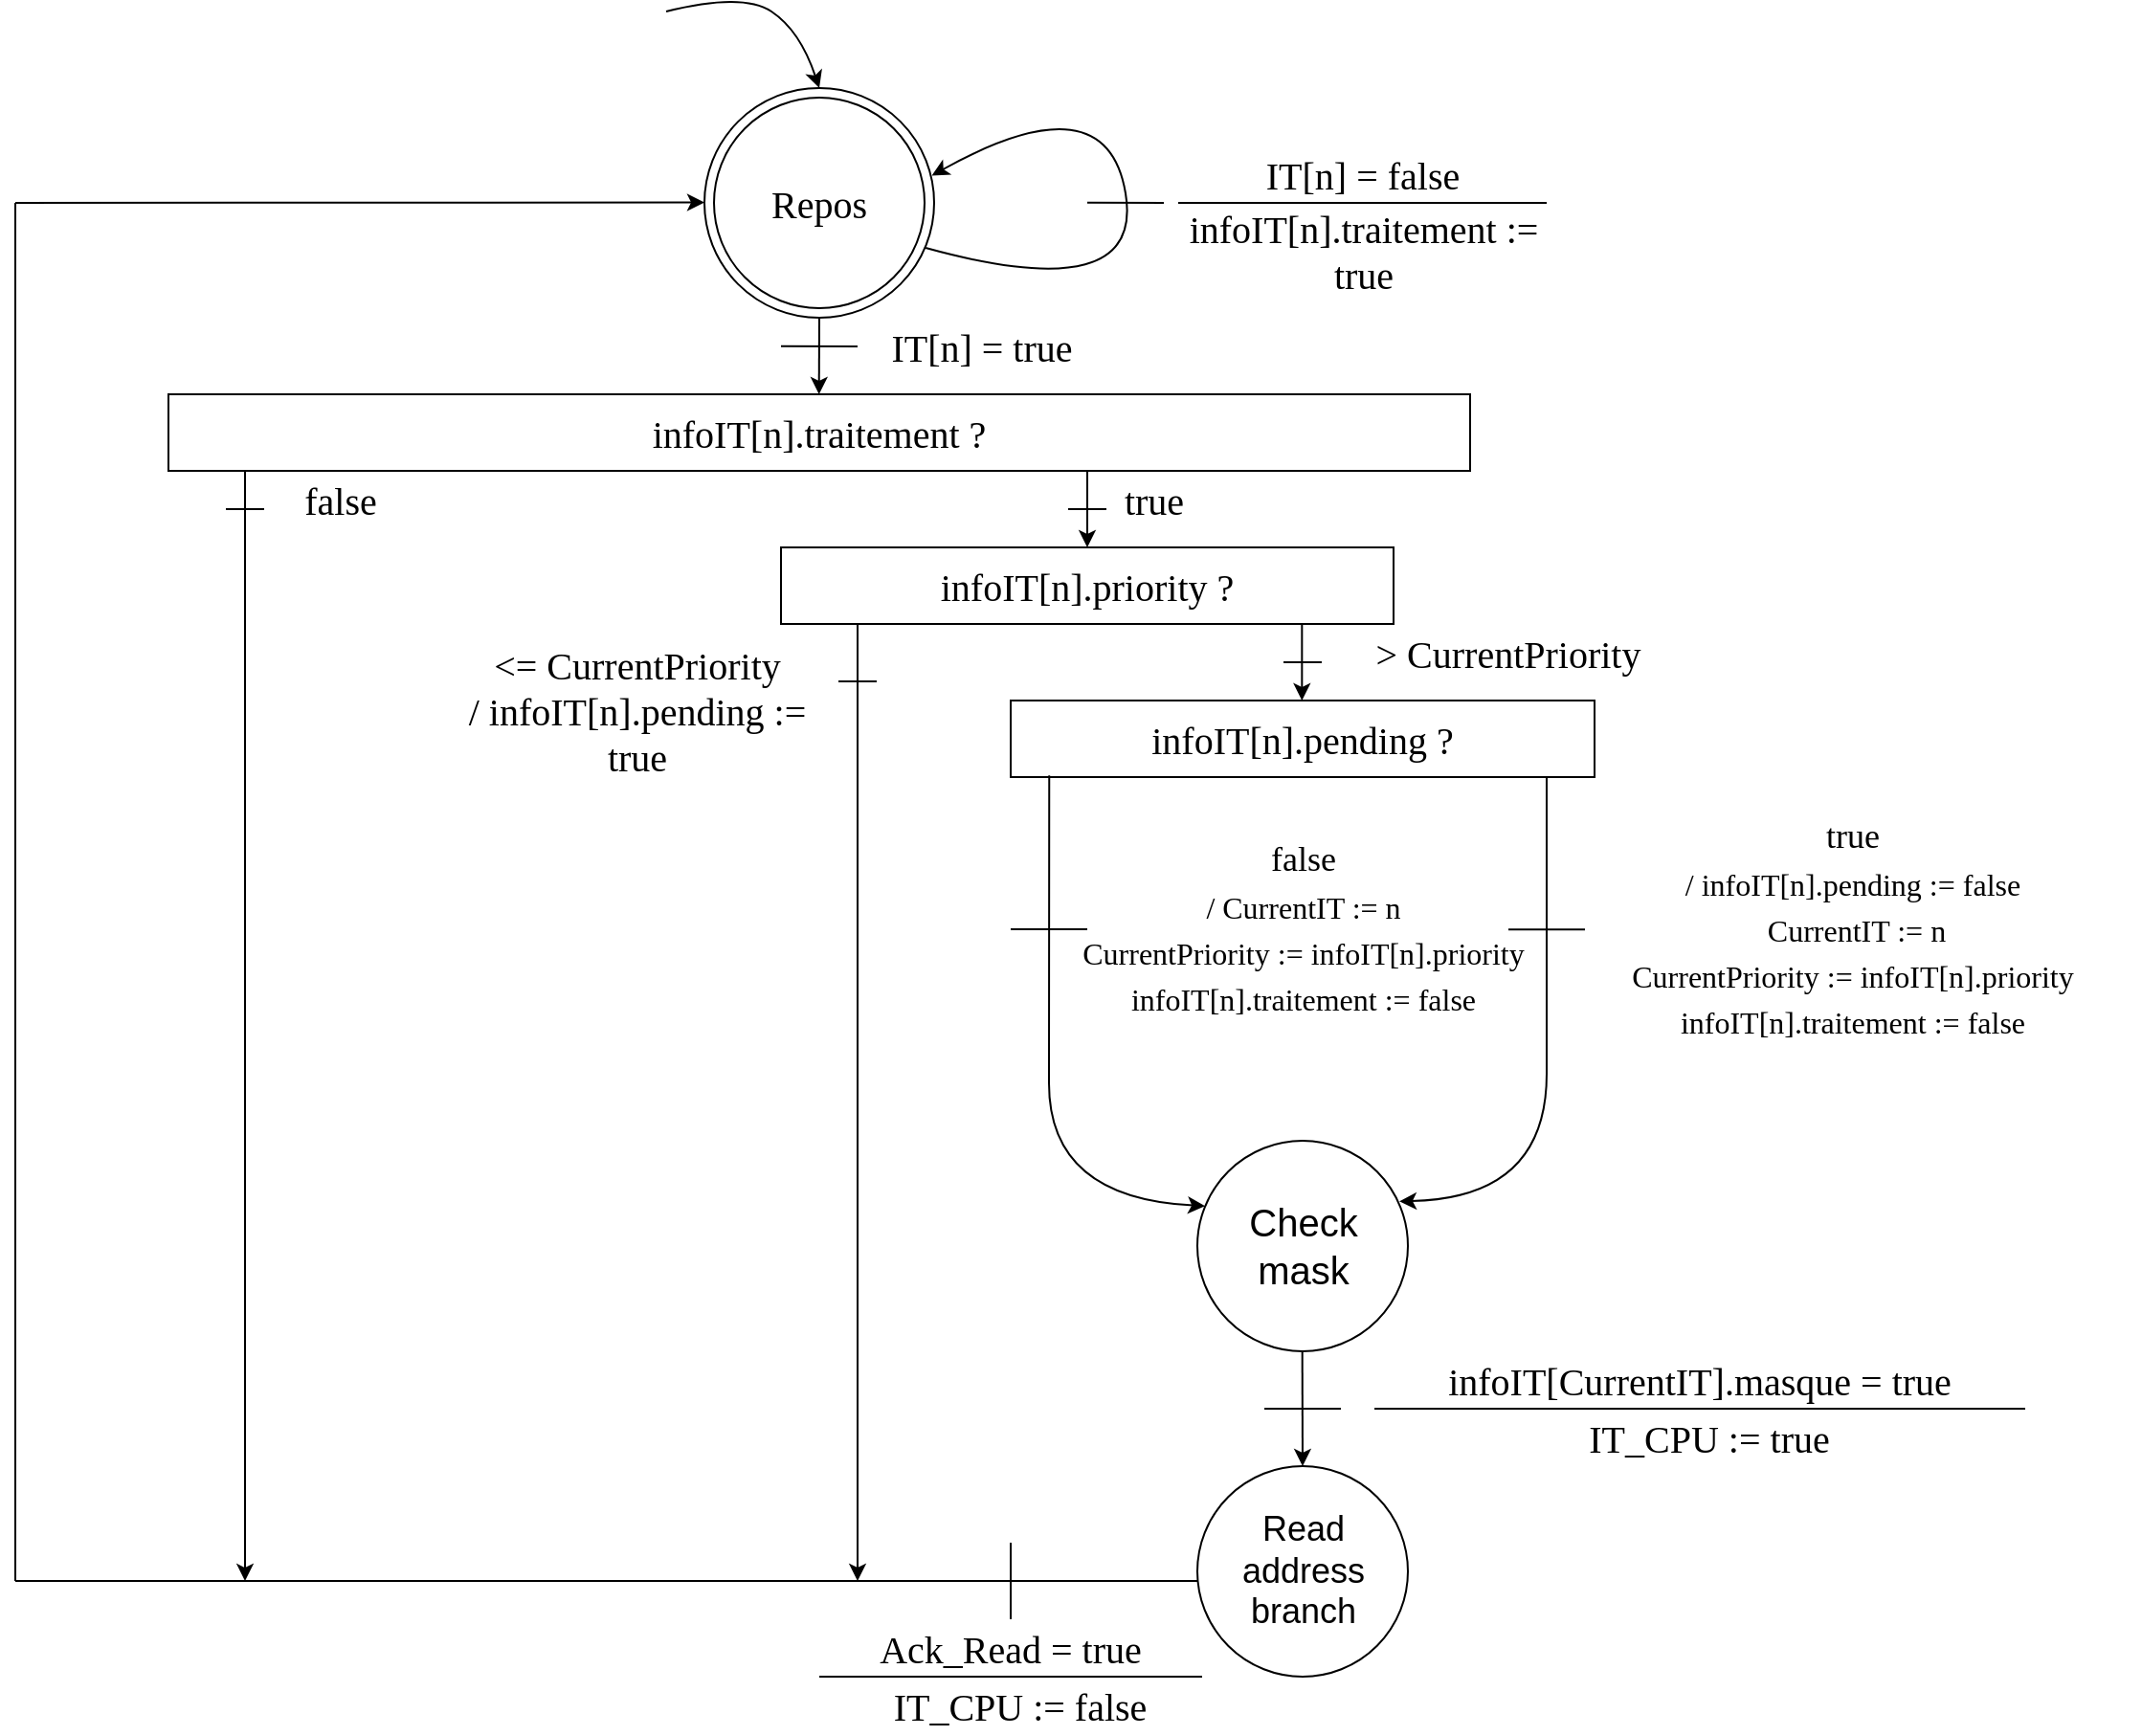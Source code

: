 <mxfile version="20.5.1" type="device"><diagram id="RnSXB4ztPK4sbELOv-OC" name="Page-1"><mxGraphModel dx="2905" dy="2085" grid="1" gridSize="10" guides="1" tooltips="1" connect="1" arrows="1" fold="1" page="1" pageScale="1" pageWidth="827" pageHeight="1169" math="0" shadow="0"><root><mxCell id="0"/><mxCell id="1" parent="0"/><mxCell id="3X1VC88lTME21mUWDEOx-1" value="" style="ellipse;whiteSpace=wrap;html=1;aspect=fixed;" parent="1" vertex="1"><mxGeometry x="360" y="40" width="120" height="120" as="geometry"/></mxCell><mxCell id="3X1VC88lTME21mUWDEOx-2" value="&lt;font style=&quot;font-size: 20px;&quot; face=&quot;Verdana&quot;&gt;Repos&lt;/font&gt;" style="ellipse;whiteSpace=wrap;html=1;aspect=fixed;" parent="1" vertex="1"><mxGeometry x="365" y="45" width="110" height="110" as="geometry"/></mxCell><mxCell id="3X1VC88lTME21mUWDEOx-3" value="" style="curved=1;endArrow=classic;html=1;rounded=0;fontFamily=Verdana;fontSize=20;entryX=0.5;entryY=0;entryDx=0;entryDy=0;" parent="1" target="3X1VC88lTME21mUWDEOx-1" edge="1"><mxGeometry width="50" height="50" relative="1" as="geometry"><mxPoint x="340" as="sourcePoint"/><mxPoint x="350" y="30" as="targetPoint"/><Array as="points"><mxPoint x="340"/><mxPoint x="380" y="-10"/><mxPoint x="410" y="10"/></Array></mxGeometry></mxCell><mxCell id="3X1VC88lTME21mUWDEOx-4" value="infoIT[n].traitement ?" style="rounded=0;whiteSpace=wrap;html=1;fontFamily=Verdana;fontSize=20;" parent="1" vertex="1"><mxGeometry x="80" y="200" width="680" height="40" as="geometry"/></mxCell><mxCell id="3X1VC88lTME21mUWDEOx-5" value="" style="endArrow=classic;html=1;rounded=0;fontFamily=Verdana;fontSize=20;exitX=0.5;exitY=1;exitDx=0;exitDy=0;" parent="1" source="3X1VC88lTME21mUWDEOx-1" edge="1"><mxGeometry width="50" height="50" relative="1" as="geometry"><mxPoint x="419.86" y="180" as="sourcePoint"/><mxPoint x="419.86" y="200" as="targetPoint"/></mxGeometry></mxCell><mxCell id="3X1VC88lTME21mUWDEOx-6" value="" style="endArrow=none;html=1;rounded=0;fontFamily=Verdana;fontSize=20;" parent="1" edge="1"><mxGeometry width="50" height="50" relative="1" as="geometry"><mxPoint x="400" y="174.88" as="sourcePoint"/><mxPoint x="440" y="175" as="targetPoint"/></mxGeometry></mxCell><mxCell id="3X1VC88lTME21mUWDEOx-8" value="IT[n] = true" style="text;html=1;strokeColor=none;fillColor=none;align=center;verticalAlign=middle;whiteSpace=wrap;rounded=0;fontFamily=Verdana;fontSize=20;" parent="1" vertex="1"><mxGeometry x="430" y="160" width="150" height="30" as="geometry"/></mxCell><mxCell id="l5-DGp3XUAXHfX1KW-th-2" value="" style="endArrow=classic;html=1;rounded=0;" edge="1" parent="1"><mxGeometry width="50" height="50" relative="1" as="geometry"><mxPoint x="560" y="240" as="sourcePoint"/><mxPoint x="560" y="280" as="targetPoint"/><Array as="points"><mxPoint x="560" y="250"/><mxPoint x="560" y="260"/></Array></mxGeometry></mxCell><mxCell id="l5-DGp3XUAXHfX1KW-th-3" value="" style="endArrow=none;html=1;rounded=0;" edge="1" parent="1"><mxGeometry width="50" height="50" relative="1" as="geometry"><mxPoint x="550" y="260" as="sourcePoint"/><mxPoint x="570" y="260" as="targetPoint"/></mxGeometry></mxCell><mxCell id="l5-DGp3XUAXHfX1KW-th-4" value="true" style="text;html=1;strokeColor=none;fillColor=none;align=center;verticalAlign=middle;whiteSpace=wrap;rounded=0;fontFamily=Verdana;fontSize=20;" vertex="1" parent="1"><mxGeometry x="520" y="240" width="150" height="30" as="geometry"/></mxCell><mxCell id="l5-DGp3XUAXHfX1KW-th-5" value="infoIT[n].priority ?" style="rounded=0;whiteSpace=wrap;html=1;fontFamily=Verdana;fontSize=20;" vertex="1" parent="1"><mxGeometry x="400" y="280" width="320" height="40" as="geometry"/></mxCell><mxCell id="l5-DGp3XUAXHfX1KW-th-6" value="" style="endArrow=classic;html=1;rounded=0;" edge="1" parent="1"><mxGeometry width="50" height="50" relative="1" as="geometry"><mxPoint x="672.16" y="320" as="sourcePoint"/><mxPoint x="672.16" y="360" as="targetPoint"/></mxGeometry></mxCell><mxCell id="l5-DGp3XUAXHfX1KW-th-7" value="" style="endArrow=none;html=1;rounded=0;" edge="1" parent="1"><mxGeometry width="50" height="50" relative="1" as="geometry"><mxPoint x="662.5" y="340" as="sourcePoint"/><mxPoint x="682.5" y="340" as="targetPoint"/></mxGeometry></mxCell><mxCell id="l5-DGp3XUAXHfX1KW-th-8" value="&amp;gt; CurrentPriority" style="text;html=1;strokeColor=none;fillColor=none;align=center;verticalAlign=middle;whiteSpace=wrap;rounded=0;fontFamily=Verdana;fontSize=20;" vertex="1" parent="1"><mxGeometry x="680" y="320" width="200" height="30" as="geometry"/></mxCell><mxCell id="l5-DGp3XUAXHfX1KW-th-9" value="infoIT[n].pending ?" style="rounded=0;whiteSpace=wrap;html=1;fontFamily=Verdana;fontSize=20;" vertex="1" parent="1"><mxGeometry x="520" y="360" width="305" height="40" as="geometry"/></mxCell><mxCell id="l5-DGp3XUAXHfX1KW-th-13" value="&lt;div&gt;&lt;font style=&quot;font-size: 18px;&quot;&gt;true&lt;/font&gt;&lt;/div&gt;&lt;div&gt;&lt;font size=&quot;3&quot;&gt;/ infoIT[n].pending := false&lt;/font&gt;&lt;/div&gt;&lt;div&gt;&lt;font size=&quot;3&quot;&gt;&amp;nbsp;CurrentIT := n&lt;/font&gt;&lt;/div&gt;&lt;div&gt;&lt;font size=&quot;3&quot;&gt;CurrentPriority := infoIT[n].priority&lt;/font&gt;&lt;/div&gt;&lt;div&gt;&lt;font size=&quot;3&quot;&gt;infoIT[n].traitement := false&lt;br&gt;&lt;/font&gt;&lt;/div&gt;&lt;div&gt;&lt;font size=&quot;3&quot;&gt;&lt;br&gt;&lt;/font&gt;&lt;/div&gt;" style="text;html=1;strokeColor=none;fillColor=none;align=center;verticalAlign=middle;whiteSpace=wrap;rounded=0;fontFamily=Verdana;fontSize=20;" vertex="1" parent="1"><mxGeometry x="810" y="440" width="300" height="100" as="geometry"/></mxCell><mxCell id="l5-DGp3XUAXHfX1KW-th-14" value="" style="endArrow=none;html=1;rounded=0;" edge="1" parent="1"><mxGeometry width="50" height="50" relative="1" as="geometry"><mxPoint x="780" y="479.66" as="sourcePoint"/><mxPoint x="820" y="479.66" as="targetPoint"/></mxGeometry></mxCell><mxCell id="l5-DGp3XUAXHfX1KW-th-15" value="" style="endArrow=none;html=1;rounded=0;" edge="1" parent="1"><mxGeometry width="50" height="50" relative="1" as="geometry"><mxPoint x="520" y="479.5" as="sourcePoint"/><mxPoint x="560" y="479.5" as="targetPoint"/></mxGeometry></mxCell><mxCell id="l5-DGp3XUAXHfX1KW-th-17" value="&lt;font style=&quot;font-size: 18px;&quot;&gt;false&lt;/font&gt;&lt;div&gt;&lt;font size=&quot;3&quot;&gt;/ CurrentIT := n&lt;/font&gt;&lt;/div&gt;&lt;div&gt;&lt;font size=&quot;3&quot;&gt;CurrentPriority := infoIT[n].priority&lt;/font&gt;&lt;/div&gt;&lt;div&gt;&lt;font size=&quot;3&quot;&gt;infoIT[n].traitement := false&lt;br&gt;&lt;/font&gt;&lt;/div&gt;&lt;div&gt;&lt;font size=&quot;3&quot;&gt;&lt;br&gt;&lt;/font&gt;&lt;/div&gt;" style="text;html=1;strokeColor=none;fillColor=none;align=center;verticalAlign=middle;whiteSpace=wrap;rounded=0;fontFamily=Verdana;fontSize=20;" vertex="1" parent="1"><mxGeometry x="552.5" y="440" width="240" height="100" as="geometry"/></mxCell><mxCell id="l5-DGp3XUAXHfX1KW-th-18" value="&lt;font style=&quot;font-size: 20px;&quot;&gt;Check&lt;br&gt;mask&lt;br&gt;&lt;/font&gt;" style="ellipse;whiteSpace=wrap;html=1;aspect=fixed;fontSize=18;" vertex="1" parent="1"><mxGeometry x="617.5" y="590" width="110" height="110" as="geometry"/></mxCell><mxCell id="l5-DGp3XUAXHfX1KW-th-19" value="" style="curved=1;endArrow=classic;html=1;rounded=0;fontSize=18;entryX=0.037;entryY=0.31;entryDx=0;entryDy=0;entryPerimeter=0;exitX=0.066;exitY=0.978;exitDx=0;exitDy=0;exitPerimeter=0;" edge="1" parent="1" source="l5-DGp3XUAXHfX1KW-th-9" target="l5-DGp3XUAXHfX1KW-th-18"><mxGeometry width="50" height="50" relative="1" as="geometry"><mxPoint x="540" y="420" as="sourcePoint"/><mxPoint x="760" y="560" as="targetPoint"/><Array as="points"><mxPoint x="540" y="500"/><mxPoint x="540" y="620"/></Array></mxGeometry></mxCell><mxCell id="l5-DGp3XUAXHfX1KW-th-20" value="" style="curved=1;endArrow=classic;html=1;rounded=0;fontSize=18;exitX=0.918;exitY=0.995;exitDx=0;exitDy=0;exitPerimeter=0;entryX=0.959;entryY=0.288;entryDx=0;entryDy=0;entryPerimeter=0;" edge="1" parent="1" source="l5-DGp3XUAXHfX1KW-th-9" target="l5-DGp3XUAXHfX1KW-th-18"><mxGeometry width="50" height="50" relative="1" as="geometry"><mxPoint x="800" y="410" as="sourcePoint"/><mxPoint x="770" y="650" as="targetPoint"/><Array as="points"><mxPoint x="800" y="490"/><mxPoint x="800" y="620"/></Array></mxGeometry></mxCell><mxCell id="l5-DGp3XUAXHfX1KW-th-21" value="Read&lt;br&gt;address&lt;br&gt;branch" style="ellipse;whiteSpace=wrap;html=1;aspect=fixed;fontSize=18;" vertex="1" parent="1"><mxGeometry x="617.5" y="760" width="110" height="110" as="geometry"/></mxCell><mxCell id="l5-DGp3XUAXHfX1KW-th-22" value="" style="endArrow=classic;html=1;rounded=0;fontSize=20;entryX=0.5;entryY=0;entryDx=0;entryDy=0;" edge="1" parent="1" target="l5-DGp3XUAXHfX1KW-th-21"><mxGeometry width="50" height="50" relative="1" as="geometry"><mxPoint x="672.33" y="700" as="sourcePoint"/><mxPoint x="672.33" y="730" as="targetPoint"/></mxGeometry></mxCell><mxCell id="l5-DGp3XUAXHfX1KW-th-23" value="" style="endArrow=none;html=1;rounded=0;" edge="1" parent="1"><mxGeometry width="50" height="50" relative="1" as="geometry"><mxPoint x="652.5" y="730.0" as="sourcePoint"/><mxPoint x="692.5" y="730.0" as="targetPoint"/></mxGeometry></mxCell><mxCell id="l5-DGp3XUAXHfX1KW-th-24" value="infoIT[CurrentIT].masque = true" style="text;html=1;strokeColor=none;fillColor=none;align=center;verticalAlign=middle;whiteSpace=wrap;rounded=0;fontFamily=Verdana;fontSize=20;" vertex="1" parent="1"><mxGeometry x="700" y="700" width="360" height="30" as="geometry"/></mxCell><mxCell id="l5-DGp3XUAXHfX1KW-th-25" value="" style="endArrow=none;html=1;rounded=0;fontSize=20;" edge="1" parent="1"><mxGeometry width="50" height="50" relative="1" as="geometry"><mxPoint x="710" y="730" as="sourcePoint"/><mxPoint x="1050" y="730" as="targetPoint"/></mxGeometry></mxCell><mxCell id="l5-DGp3XUAXHfX1KW-th-26" value="IT_CPU := true" style="text;html=1;strokeColor=none;fillColor=none;align=center;verticalAlign=middle;whiteSpace=wrap;rounded=0;fontFamily=Verdana;fontSize=20;" vertex="1" parent="1"><mxGeometry x="705" y="730" width="360" height="30" as="geometry"/></mxCell><mxCell id="l5-DGp3XUAXHfX1KW-th-27" value="" style="endArrow=classic;html=1;rounded=0;fontSize=20;" edge="1" parent="1"><mxGeometry width="50" height="50" relative="1" as="geometry"><mxPoint y="100" as="sourcePoint"/><mxPoint x="360" y="99.76" as="targetPoint"/></mxGeometry></mxCell><mxCell id="l5-DGp3XUAXHfX1KW-th-28" value="" style="endArrow=none;html=1;rounded=0;fontSize=20;" edge="1" parent="1"><mxGeometry width="50" height="50" relative="1" as="geometry"><mxPoint y="820" as="sourcePoint"/><mxPoint y="100" as="targetPoint"/></mxGeometry></mxCell><mxCell id="l5-DGp3XUAXHfX1KW-th-29" value="" style="endArrow=none;html=1;rounded=0;fontSize=20;" edge="1" parent="1"><mxGeometry width="50" height="50" relative="1" as="geometry"><mxPoint y="820" as="sourcePoint"/><mxPoint x="617.5" y="820" as="targetPoint"/></mxGeometry></mxCell><mxCell id="l5-DGp3XUAXHfX1KW-th-30" value="" style="endArrow=classic;html=1;rounded=0;fontSize=20;" edge="1" parent="1"><mxGeometry width="50" height="50" relative="1" as="geometry"><mxPoint x="440" y="320" as="sourcePoint"/><mxPoint x="440" y="820" as="targetPoint"/></mxGeometry></mxCell><mxCell id="l5-DGp3XUAXHfX1KW-th-31" value="&lt;div&gt;&amp;lt;= CurrentPriority&lt;/div&gt;&lt;div&gt;/ infoIT[n].pending := true&lt;br&gt;&lt;/div&gt;" style="text;html=1;strokeColor=none;fillColor=none;align=center;verticalAlign=middle;whiteSpace=wrap;rounded=0;fontFamily=Verdana;fontSize=20;" vertex="1" parent="1"><mxGeometry x="220" y="300" width="210" height="130" as="geometry"/></mxCell><mxCell id="l5-DGp3XUAXHfX1KW-th-32" value="" style="endArrow=none;html=1;rounded=0;fontSize=20;" edge="1" parent="1"><mxGeometry width="50" height="50" relative="1" as="geometry"><mxPoint x="430" y="350" as="sourcePoint"/><mxPoint x="450" y="350" as="targetPoint"/><Array as="points"><mxPoint x="440" y="350"/></Array></mxGeometry></mxCell><mxCell id="l5-DGp3XUAXHfX1KW-th-33" value="" style="endArrow=classic;html=1;rounded=0;fontSize=20;" edge="1" parent="1"><mxGeometry width="50" height="50" relative="1" as="geometry"><mxPoint x="120" y="240" as="sourcePoint"/><mxPoint x="120" y="820" as="targetPoint"/></mxGeometry></mxCell><mxCell id="l5-DGp3XUAXHfX1KW-th-34" value="" style="endArrow=none;html=1;rounded=0;fontSize=20;" edge="1" parent="1"><mxGeometry width="50" height="50" relative="1" as="geometry"><mxPoint x="110" y="260" as="sourcePoint"/><mxPoint x="130" y="260" as="targetPoint"/></mxGeometry></mxCell><mxCell id="l5-DGp3XUAXHfX1KW-th-35" value="false" style="text;html=1;strokeColor=none;fillColor=none;align=center;verticalAlign=middle;whiteSpace=wrap;rounded=0;fontFamily=Verdana;fontSize=20;" vertex="1" parent="1"><mxGeometry x="130" y="230" width="80" height="50" as="geometry"/></mxCell><mxCell id="l5-DGp3XUAXHfX1KW-th-36" value="" style="endArrow=none;html=1;rounded=0;" edge="1" parent="1"><mxGeometry width="50" height="50" relative="1" as="geometry"><mxPoint x="520" y="840" as="sourcePoint"/><mxPoint x="520" y="800" as="targetPoint"/></mxGeometry></mxCell><mxCell id="l5-DGp3XUAXHfX1KW-th-37" value="Ack_Read = true" style="text;html=1;strokeColor=none;fillColor=none;align=center;verticalAlign=middle;whiteSpace=wrap;rounded=0;fontFamily=Verdana;fontSize=20;" vertex="1" parent="1"><mxGeometry x="340" y="840" width="360" height="30" as="geometry"/></mxCell><mxCell id="l5-DGp3XUAXHfX1KW-th-39" value="" style="endArrow=none;html=1;rounded=0;fontSize=20;" edge="1" parent="1"><mxGeometry width="50" height="50" relative="1" as="geometry"><mxPoint x="420" y="870" as="sourcePoint"/><mxPoint x="620" y="870" as="targetPoint"/></mxGeometry></mxCell><mxCell id="l5-DGp3XUAXHfX1KW-th-40" value="IT_CPU := false" style="text;html=1;strokeColor=none;fillColor=none;align=center;verticalAlign=middle;whiteSpace=wrap;rounded=0;fontFamily=Verdana;fontSize=20;" vertex="1" parent="1"><mxGeometry x="345" y="870" width="360" height="30" as="geometry"/></mxCell><mxCell id="l5-DGp3XUAXHfX1KW-th-41" value="" style="curved=1;endArrow=classic;html=1;rounded=0;fontSize=20;entryX=0.99;entryY=0.381;entryDx=0;entryDy=0;entryPerimeter=0;exitX=0.963;exitY=0.696;exitDx=0;exitDy=0;exitPerimeter=0;" edge="1" parent="1" source="3X1VC88lTME21mUWDEOx-1" target="3X1VC88lTME21mUWDEOx-1"><mxGeometry width="50" height="50" relative="1" as="geometry"><mxPoint x="480" y="125" as="sourcePoint"/><mxPoint x="480" y="85" as="targetPoint"/><Array as="points"><mxPoint x="590" y="155"/><mxPoint x="570" y="35"/></Array></mxGeometry></mxCell><mxCell id="l5-DGp3XUAXHfX1KW-th-42" value="" style="endArrow=none;html=1;rounded=0;fontFamily=Verdana;fontSize=20;" edge="1" parent="1"><mxGeometry width="50" height="50" relative="1" as="geometry"><mxPoint x="560" y="99.83" as="sourcePoint"/><mxPoint x="600" y="99.95" as="targetPoint"/></mxGeometry></mxCell><mxCell id="l5-DGp3XUAXHfX1KW-th-43" value="IT[n] = false" style="text;html=1;strokeColor=none;fillColor=none;align=center;verticalAlign=middle;whiteSpace=wrap;rounded=0;fontFamily=Verdana;fontSize=20;" vertex="1" parent="1"><mxGeometry x="628.75" y="70" width="150" height="30" as="geometry"/></mxCell><mxCell id="l5-DGp3XUAXHfX1KW-th-44" value="" style="endArrow=none;html=1;rounded=0;fontSize=20;" edge="1" parent="1"><mxGeometry width="50" height="50" relative="1" as="geometry"><mxPoint x="607.5" y="100" as="sourcePoint"/><mxPoint x="800" y="100" as="targetPoint"/></mxGeometry></mxCell><mxCell id="l5-DGp3XUAXHfX1KW-th-46" value="infoIT[n].traitement := true" style="text;html=1;strokeColor=none;fillColor=none;align=center;verticalAlign=middle;whiteSpace=wrap;rounded=0;fontFamily=Verdana;fontSize=20;" vertex="1" parent="1"><mxGeometry x="607.5" y="110" width="192.5" height="30" as="geometry"/></mxCell></root></mxGraphModel></diagram></mxfile>